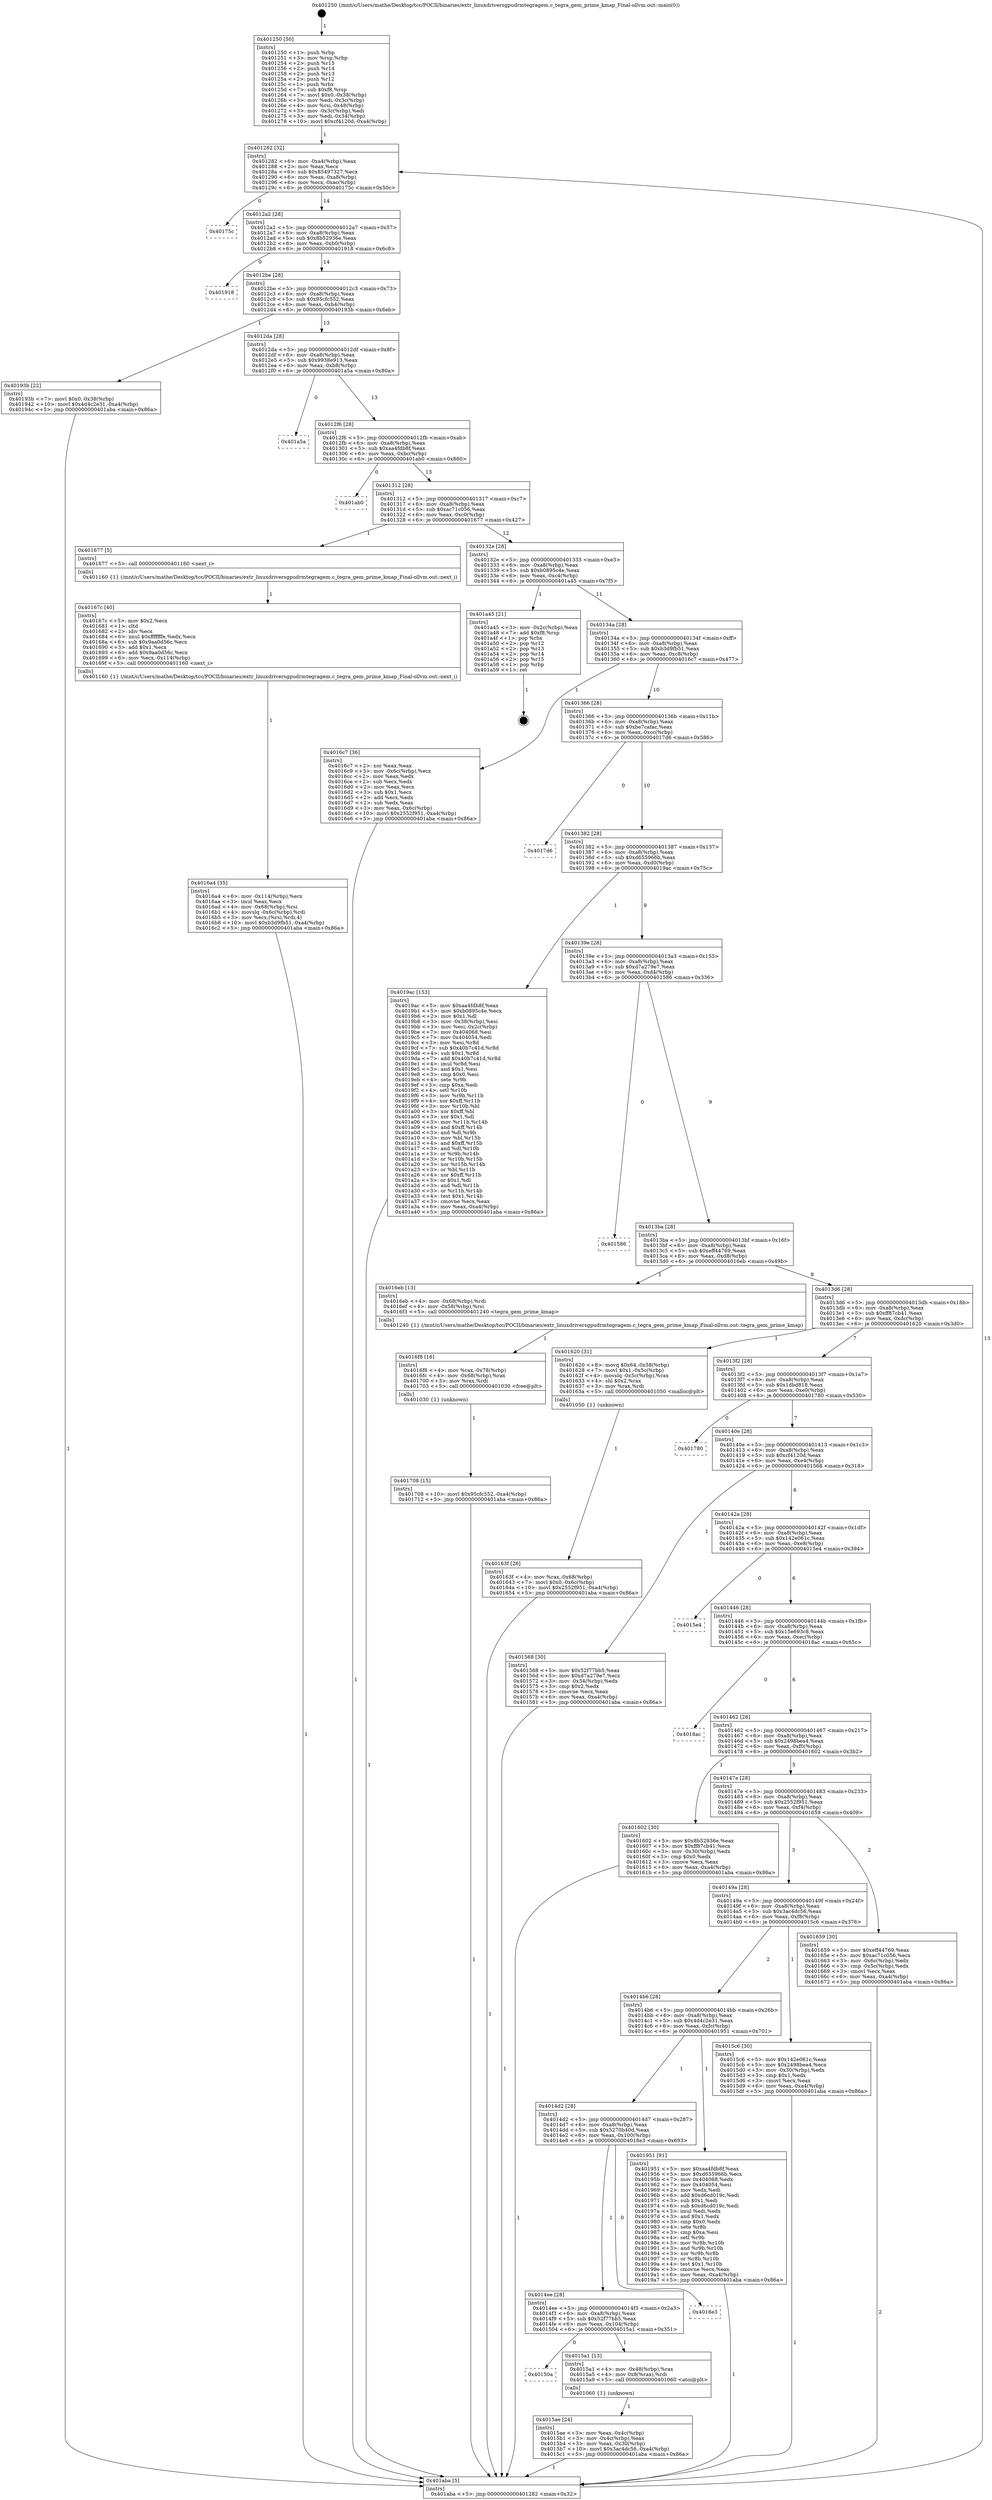 digraph "0x401250" {
  label = "0x401250 (/mnt/c/Users/mathe/Desktop/tcc/POCII/binaries/extr_linuxdriversgpudrmtegragem.c_tegra_gem_prime_kmap_Final-ollvm.out::main(0))"
  labelloc = "t"
  node[shape=record]

  Entry [label="",width=0.3,height=0.3,shape=circle,fillcolor=black,style=filled]
  "0x401282" [label="{
     0x401282 [32]\l
     | [instrs]\l
     &nbsp;&nbsp;0x401282 \<+6\>: mov -0xa4(%rbp),%eax\l
     &nbsp;&nbsp;0x401288 \<+2\>: mov %eax,%ecx\l
     &nbsp;&nbsp;0x40128a \<+6\>: sub $0x85497327,%ecx\l
     &nbsp;&nbsp;0x401290 \<+6\>: mov %eax,-0xa8(%rbp)\l
     &nbsp;&nbsp;0x401296 \<+6\>: mov %ecx,-0xac(%rbp)\l
     &nbsp;&nbsp;0x40129c \<+6\>: je 000000000040175c \<main+0x50c\>\l
  }"]
  "0x40175c" [label="{
     0x40175c\l
  }", style=dashed]
  "0x4012a2" [label="{
     0x4012a2 [28]\l
     | [instrs]\l
     &nbsp;&nbsp;0x4012a2 \<+5\>: jmp 00000000004012a7 \<main+0x57\>\l
     &nbsp;&nbsp;0x4012a7 \<+6\>: mov -0xa8(%rbp),%eax\l
     &nbsp;&nbsp;0x4012ad \<+5\>: sub $0x8b52936e,%eax\l
     &nbsp;&nbsp;0x4012b2 \<+6\>: mov %eax,-0xb0(%rbp)\l
     &nbsp;&nbsp;0x4012b8 \<+6\>: je 0000000000401918 \<main+0x6c8\>\l
  }"]
  Exit [label="",width=0.3,height=0.3,shape=circle,fillcolor=black,style=filled,peripheries=2]
  "0x401918" [label="{
     0x401918\l
  }", style=dashed]
  "0x4012be" [label="{
     0x4012be [28]\l
     | [instrs]\l
     &nbsp;&nbsp;0x4012be \<+5\>: jmp 00000000004012c3 \<main+0x73\>\l
     &nbsp;&nbsp;0x4012c3 \<+6\>: mov -0xa8(%rbp),%eax\l
     &nbsp;&nbsp;0x4012c9 \<+5\>: sub $0x95cfc552,%eax\l
     &nbsp;&nbsp;0x4012ce \<+6\>: mov %eax,-0xb4(%rbp)\l
     &nbsp;&nbsp;0x4012d4 \<+6\>: je 000000000040193b \<main+0x6eb\>\l
  }"]
  "0x401708" [label="{
     0x401708 [15]\l
     | [instrs]\l
     &nbsp;&nbsp;0x401708 \<+10\>: movl $0x95cfc552,-0xa4(%rbp)\l
     &nbsp;&nbsp;0x401712 \<+5\>: jmp 0000000000401aba \<main+0x86a\>\l
  }"]
  "0x40193b" [label="{
     0x40193b [22]\l
     | [instrs]\l
     &nbsp;&nbsp;0x40193b \<+7\>: movl $0x0,-0x38(%rbp)\l
     &nbsp;&nbsp;0x401942 \<+10\>: movl $0x4d4c2e31,-0xa4(%rbp)\l
     &nbsp;&nbsp;0x40194c \<+5\>: jmp 0000000000401aba \<main+0x86a\>\l
  }"]
  "0x4012da" [label="{
     0x4012da [28]\l
     | [instrs]\l
     &nbsp;&nbsp;0x4012da \<+5\>: jmp 00000000004012df \<main+0x8f\>\l
     &nbsp;&nbsp;0x4012df \<+6\>: mov -0xa8(%rbp),%eax\l
     &nbsp;&nbsp;0x4012e5 \<+5\>: sub $0x9938e913,%eax\l
     &nbsp;&nbsp;0x4012ea \<+6\>: mov %eax,-0xb8(%rbp)\l
     &nbsp;&nbsp;0x4012f0 \<+6\>: je 0000000000401a5a \<main+0x80a\>\l
  }"]
  "0x4016f8" [label="{
     0x4016f8 [16]\l
     | [instrs]\l
     &nbsp;&nbsp;0x4016f8 \<+4\>: mov %rax,-0x78(%rbp)\l
     &nbsp;&nbsp;0x4016fc \<+4\>: mov -0x68(%rbp),%rax\l
     &nbsp;&nbsp;0x401700 \<+3\>: mov %rax,%rdi\l
     &nbsp;&nbsp;0x401703 \<+5\>: call 0000000000401030 \<free@plt\>\l
     | [calls]\l
     &nbsp;&nbsp;0x401030 \{1\} (unknown)\l
  }"]
  "0x401a5a" [label="{
     0x401a5a\l
  }", style=dashed]
  "0x4012f6" [label="{
     0x4012f6 [28]\l
     | [instrs]\l
     &nbsp;&nbsp;0x4012f6 \<+5\>: jmp 00000000004012fb \<main+0xab\>\l
     &nbsp;&nbsp;0x4012fb \<+6\>: mov -0xa8(%rbp),%eax\l
     &nbsp;&nbsp;0x401301 \<+5\>: sub $0xaa4fdb8f,%eax\l
     &nbsp;&nbsp;0x401306 \<+6\>: mov %eax,-0xbc(%rbp)\l
     &nbsp;&nbsp;0x40130c \<+6\>: je 0000000000401ab0 \<main+0x860\>\l
  }"]
  "0x4016a4" [label="{
     0x4016a4 [35]\l
     | [instrs]\l
     &nbsp;&nbsp;0x4016a4 \<+6\>: mov -0x114(%rbp),%ecx\l
     &nbsp;&nbsp;0x4016aa \<+3\>: imul %eax,%ecx\l
     &nbsp;&nbsp;0x4016ad \<+4\>: mov -0x68(%rbp),%rsi\l
     &nbsp;&nbsp;0x4016b1 \<+4\>: movslq -0x6c(%rbp),%rdi\l
     &nbsp;&nbsp;0x4016b5 \<+3\>: mov %ecx,(%rsi,%rdi,4)\l
     &nbsp;&nbsp;0x4016b8 \<+10\>: movl $0xb3d9fb51,-0xa4(%rbp)\l
     &nbsp;&nbsp;0x4016c2 \<+5\>: jmp 0000000000401aba \<main+0x86a\>\l
  }"]
  "0x401ab0" [label="{
     0x401ab0\l
  }", style=dashed]
  "0x401312" [label="{
     0x401312 [28]\l
     | [instrs]\l
     &nbsp;&nbsp;0x401312 \<+5\>: jmp 0000000000401317 \<main+0xc7\>\l
     &nbsp;&nbsp;0x401317 \<+6\>: mov -0xa8(%rbp),%eax\l
     &nbsp;&nbsp;0x40131d \<+5\>: sub $0xac71c056,%eax\l
     &nbsp;&nbsp;0x401322 \<+6\>: mov %eax,-0xc0(%rbp)\l
     &nbsp;&nbsp;0x401328 \<+6\>: je 0000000000401677 \<main+0x427\>\l
  }"]
  "0x40167c" [label="{
     0x40167c [40]\l
     | [instrs]\l
     &nbsp;&nbsp;0x40167c \<+5\>: mov $0x2,%ecx\l
     &nbsp;&nbsp;0x401681 \<+1\>: cltd\l
     &nbsp;&nbsp;0x401682 \<+2\>: idiv %ecx\l
     &nbsp;&nbsp;0x401684 \<+6\>: imul $0xfffffffe,%edx,%ecx\l
     &nbsp;&nbsp;0x40168a \<+6\>: sub $0x9aa0d56c,%ecx\l
     &nbsp;&nbsp;0x401690 \<+3\>: add $0x1,%ecx\l
     &nbsp;&nbsp;0x401693 \<+6\>: add $0x9aa0d56c,%ecx\l
     &nbsp;&nbsp;0x401699 \<+6\>: mov %ecx,-0x114(%rbp)\l
     &nbsp;&nbsp;0x40169f \<+5\>: call 0000000000401160 \<next_i\>\l
     | [calls]\l
     &nbsp;&nbsp;0x401160 \{1\} (/mnt/c/Users/mathe/Desktop/tcc/POCII/binaries/extr_linuxdriversgpudrmtegragem.c_tegra_gem_prime_kmap_Final-ollvm.out::next_i)\l
  }"]
  "0x401677" [label="{
     0x401677 [5]\l
     | [instrs]\l
     &nbsp;&nbsp;0x401677 \<+5\>: call 0000000000401160 \<next_i\>\l
     | [calls]\l
     &nbsp;&nbsp;0x401160 \{1\} (/mnt/c/Users/mathe/Desktop/tcc/POCII/binaries/extr_linuxdriversgpudrmtegragem.c_tegra_gem_prime_kmap_Final-ollvm.out::next_i)\l
  }"]
  "0x40132e" [label="{
     0x40132e [28]\l
     | [instrs]\l
     &nbsp;&nbsp;0x40132e \<+5\>: jmp 0000000000401333 \<main+0xe3\>\l
     &nbsp;&nbsp;0x401333 \<+6\>: mov -0xa8(%rbp),%eax\l
     &nbsp;&nbsp;0x401339 \<+5\>: sub $0xb0895c4e,%eax\l
     &nbsp;&nbsp;0x40133e \<+6\>: mov %eax,-0xc4(%rbp)\l
     &nbsp;&nbsp;0x401344 \<+6\>: je 0000000000401a45 \<main+0x7f5\>\l
  }"]
  "0x40163f" [label="{
     0x40163f [26]\l
     | [instrs]\l
     &nbsp;&nbsp;0x40163f \<+4\>: mov %rax,-0x68(%rbp)\l
     &nbsp;&nbsp;0x401643 \<+7\>: movl $0x0,-0x6c(%rbp)\l
     &nbsp;&nbsp;0x40164a \<+10\>: movl $0x2552f951,-0xa4(%rbp)\l
     &nbsp;&nbsp;0x401654 \<+5\>: jmp 0000000000401aba \<main+0x86a\>\l
  }"]
  "0x401a45" [label="{
     0x401a45 [21]\l
     | [instrs]\l
     &nbsp;&nbsp;0x401a45 \<+3\>: mov -0x2c(%rbp),%eax\l
     &nbsp;&nbsp;0x401a48 \<+7\>: add $0xf8,%rsp\l
     &nbsp;&nbsp;0x401a4f \<+1\>: pop %rbx\l
     &nbsp;&nbsp;0x401a50 \<+2\>: pop %r12\l
     &nbsp;&nbsp;0x401a52 \<+2\>: pop %r13\l
     &nbsp;&nbsp;0x401a54 \<+2\>: pop %r14\l
     &nbsp;&nbsp;0x401a56 \<+2\>: pop %r15\l
     &nbsp;&nbsp;0x401a58 \<+1\>: pop %rbp\l
     &nbsp;&nbsp;0x401a59 \<+1\>: ret\l
  }"]
  "0x40134a" [label="{
     0x40134a [28]\l
     | [instrs]\l
     &nbsp;&nbsp;0x40134a \<+5\>: jmp 000000000040134f \<main+0xff\>\l
     &nbsp;&nbsp;0x40134f \<+6\>: mov -0xa8(%rbp),%eax\l
     &nbsp;&nbsp;0x401355 \<+5\>: sub $0xb3d9fb51,%eax\l
     &nbsp;&nbsp;0x40135a \<+6\>: mov %eax,-0xc8(%rbp)\l
     &nbsp;&nbsp;0x401360 \<+6\>: je 00000000004016c7 \<main+0x477\>\l
  }"]
  "0x4015ae" [label="{
     0x4015ae [24]\l
     | [instrs]\l
     &nbsp;&nbsp;0x4015ae \<+3\>: mov %eax,-0x4c(%rbp)\l
     &nbsp;&nbsp;0x4015b1 \<+3\>: mov -0x4c(%rbp),%eax\l
     &nbsp;&nbsp;0x4015b4 \<+3\>: mov %eax,-0x30(%rbp)\l
     &nbsp;&nbsp;0x4015b7 \<+10\>: movl $0x3ac4dc56,-0xa4(%rbp)\l
     &nbsp;&nbsp;0x4015c1 \<+5\>: jmp 0000000000401aba \<main+0x86a\>\l
  }"]
  "0x4016c7" [label="{
     0x4016c7 [36]\l
     | [instrs]\l
     &nbsp;&nbsp;0x4016c7 \<+2\>: xor %eax,%eax\l
     &nbsp;&nbsp;0x4016c9 \<+3\>: mov -0x6c(%rbp),%ecx\l
     &nbsp;&nbsp;0x4016cc \<+2\>: mov %eax,%edx\l
     &nbsp;&nbsp;0x4016ce \<+2\>: sub %ecx,%edx\l
     &nbsp;&nbsp;0x4016d0 \<+2\>: mov %eax,%ecx\l
     &nbsp;&nbsp;0x4016d2 \<+3\>: sub $0x1,%ecx\l
     &nbsp;&nbsp;0x4016d5 \<+2\>: add %ecx,%edx\l
     &nbsp;&nbsp;0x4016d7 \<+2\>: sub %edx,%eax\l
     &nbsp;&nbsp;0x4016d9 \<+3\>: mov %eax,-0x6c(%rbp)\l
     &nbsp;&nbsp;0x4016dc \<+10\>: movl $0x2552f951,-0xa4(%rbp)\l
     &nbsp;&nbsp;0x4016e6 \<+5\>: jmp 0000000000401aba \<main+0x86a\>\l
  }"]
  "0x401366" [label="{
     0x401366 [28]\l
     | [instrs]\l
     &nbsp;&nbsp;0x401366 \<+5\>: jmp 000000000040136b \<main+0x11b\>\l
     &nbsp;&nbsp;0x40136b \<+6\>: mov -0xa8(%rbp),%eax\l
     &nbsp;&nbsp;0x401371 \<+5\>: sub $0xbe7cafac,%eax\l
     &nbsp;&nbsp;0x401376 \<+6\>: mov %eax,-0xcc(%rbp)\l
     &nbsp;&nbsp;0x40137c \<+6\>: je 00000000004017d6 \<main+0x586\>\l
  }"]
  "0x40150a" [label="{
     0x40150a\l
  }", style=dashed]
  "0x4017d6" [label="{
     0x4017d6\l
  }", style=dashed]
  "0x401382" [label="{
     0x401382 [28]\l
     | [instrs]\l
     &nbsp;&nbsp;0x401382 \<+5\>: jmp 0000000000401387 \<main+0x137\>\l
     &nbsp;&nbsp;0x401387 \<+6\>: mov -0xa8(%rbp),%eax\l
     &nbsp;&nbsp;0x40138d \<+5\>: sub $0xd655966b,%eax\l
     &nbsp;&nbsp;0x401392 \<+6\>: mov %eax,-0xd0(%rbp)\l
     &nbsp;&nbsp;0x401398 \<+6\>: je 00000000004019ac \<main+0x75c\>\l
  }"]
  "0x4015a1" [label="{
     0x4015a1 [13]\l
     | [instrs]\l
     &nbsp;&nbsp;0x4015a1 \<+4\>: mov -0x48(%rbp),%rax\l
     &nbsp;&nbsp;0x4015a5 \<+4\>: mov 0x8(%rax),%rdi\l
     &nbsp;&nbsp;0x4015a9 \<+5\>: call 0000000000401060 \<atoi@plt\>\l
     | [calls]\l
     &nbsp;&nbsp;0x401060 \{1\} (unknown)\l
  }"]
  "0x4019ac" [label="{
     0x4019ac [153]\l
     | [instrs]\l
     &nbsp;&nbsp;0x4019ac \<+5\>: mov $0xaa4fdb8f,%eax\l
     &nbsp;&nbsp;0x4019b1 \<+5\>: mov $0xb0895c4e,%ecx\l
     &nbsp;&nbsp;0x4019b6 \<+2\>: mov $0x1,%dl\l
     &nbsp;&nbsp;0x4019b8 \<+3\>: mov -0x38(%rbp),%esi\l
     &nbsp;&nbsp;0x4019bb \<+3\>: mov %esi,-0x2c(%rbp)\l
     &nbsp;&nbsp;0x4019be \<+7\>: mov 0x404068,%esi\l
     &nbsp;&nbsp;0x4019c5 \<+7\>: mov 0x404054,%edi\l
     &nbsp;&nbsp;0x4019cc \<+3\>: mov %esi,%r8d\l
     &nbsp;&nbsp;0x4019cf \<+7\>: sub $0x40b7c41d,%r8d\l
     &nbsp;&nbsp;0x4019d6 \<+4\>: sub $0x1,%r8d\l
     &nbsp;&nbsp;0x4019da \<+7\>: add $0x40b7c41d,%r8d\l
     &nbsp;&nbsp;0x4019e1 \<+4\>: imul %r8d,%esi\l
     &nbsp;&nbsp;0x4019e5 \<+3\>: and $0x1,%esi\l
     &nbsp;&nbsp;0x4019e8 \<+3\>: cmp $0x0,%esi\l
     &nbsp;&nbsp;0x4019eb \<+4\>: sete %r9b\l
     &nbsp;&nbsp;0x4019ef \<+3\>: cmp $0xa,%edi\l
     &nbsp;&nbsp;0x4019f2 \<+4\>: setl %r10b\l
     &nbsp;&nbsp;0x4019f6 \<+3\>: mov %r9b,%r11b\l
     &nbsp;&nbsp;0x4019f9 \<+4\>: xor $0xff,%r11b\l
     &nbsp;&nbsp;0x4019fd \<+3\>: mov %r10b,%bl\l
     &nbsp;&nbsp;0x401a00 \<+3\>: xor $0xff,%bl\l
     &nbsp;&nbsp;0x401a03 \<+3\>: xor $0x1,%dl\l
     &nbsp;&nbsp;0x401a06 \<+3\>: mov %r11b,%r14b\l
     &nbsp;&nbsp;0x401a09 \<+4\>: and $0xff,%r14b\l
     &nbsp;&nbsp;0x401a0d \<+3\>: and %dl,%r9b\l
     &nbsp;&nbsp;0x401a10 \<+3\>: mov %bl,%r15b\l
     &nbsp;&nbsp;0x401a13 \<+4\>: and $0xff,%r15b\l
     &nbsp;&nbsp;0x401a17 \<+3\>: and %dl,%r10b\l
     &nbsp;&nbsp;0x401a1a \<+3\>: or %r9b,%r14b\l
     &nbsp;&nbsp;0x401a1d \<+3\>: or %r10b,%r15b\l
     &nbsp;&nbsp;0x401a20 \<+3\>: xor %r15b,%r14b\l
     &nbsp;&nbsp;0x401a23 \<+3\>: or %bl,%r11b\l
     &nbsp;&nbsp;0x401a26 \<+4\>: xor $0xff,%r11b\l
     &nbsp;&nbsp;0x401a2a \<+3\>: or $0x1,%dl\l
     &nbsp;&nbsp;0x401a2d \<+3\>: and %dl,%r11b\l
     &nbsp;&nbsp;0x401a30 \<+3\>: or %r11b,%r14b\l
     &nbsp;&nbsp;0x401a33 \<+4\>: test $0x1,%r14b\l
     &nbsp;&nbsp;0x401a37 \<+3\>: cmovne %ecx,%eax\l
     &nbsp;&nbsp;0x401a3a \<+6\>: mov %eax,-0xa4(%rbp)\l
     &nbsp;&nbsp;0x401a40 \<+5\>: jmp 0000000000401aba \<main+0x86a\>\l
  }"]
  "0x40139e" [label="{
     0x40139e [28]\l
     | [instrs]\l
     &nbsp;&nbsp;0x40139e \<+5\>: jmp 00000000004013a3 \<main+0x153\>\l
     &nbsp;&nbsp;0x4013a3 \<+6\>: mov -0xa8(%rbp),%eax\l
     &nbsp;&nbsp;0x4013a9 \<+5\>: sub $0xd7a279e7,%eax\l
     &nbsp;&nbsp;0x4013ae \<+6\>: mov %eax,-0xd4(%rbp)\l
     &nbsp;&nbsp;0x4013b4 \<+6\>: je 0000000000401586 \<main+0x336\>\l
  }"]
  "0x4014ee" [label="{
     0x4014ee [28]\l
     | [instrs]\l
     &nbsp;&nbsp;0x4014ee \<+5\>: jmp 00000000004014f3 \<main+0x2a3\>\l
     &nbsp;&nbsp;0x4014f3 \<+6\>: mov -0xa8(%rbp),%eax\l
     &nbsp;&nbsp;0x4014f9 \<+5\>: sub $0x52f77bb5,%eax\l
     &nbsp;&nbsp;0x4014fe \<+6\>: mov %eax,-0x104(%rbp)\l
     &nbsp;&nbsp;0x401504 \<+6\>: je 00000000004015a1 \<main+0x351\>\l
  }"]
  "0x401586" [label="{
     0x401586\l
  }", style=dashed]
  "0x4013ba" [label="{
     0x4013ba [28]\l
     | [instrs]\l
     &nbsp;&nbsp;0x4013ba \<+5\>: jmp 00000000004013bf \<main+0x16f\>\l
     &nbsp;&nbsp;0x4013bf \<+6\>: mov -0xa8(%rbp),%eax\l
     &nbsp;&nbsp;0x4013c5 \<+5\>: sub $0xeff44769,%eax\l
     &nbsp;&nbsp;0x4013ca \<+6\>: mov %eax,-0xd8(%rbp)\l
     &nbsp;&nbsp;0x4013d0 \<+6\>: je 00000000004016eb \<main+0x49b\>\l
  }"]
  "0x4018e3" [label="{
     0x4018e3\l
  }", style=dashed]
  "0x4016eb" [label="{
     0x4016eb [13]\l
     | [instrs]\l
     &nbsp;&nbsp;0x4016eb \<+4\>: mov -0x68(%rbp),%rdi\l
     &nbsp;&nbsp;0x4016ef \<+4\>: mov -0x58(%rbp),%rsi\l
     &nbsp;&nbsp;0x4016f3 \<+5\>: call 0000000000401240 \<tegra_gem_prime_kmap\>\l
     | [calls]\l
     &nbsp;&nbsp;0x401240 \{1\} (/mnt/c/Users/mathe/Desktop/tcc/POCII/binaries/extr_linuxdriversgpudrmtegragem.c_tegra_gem_prime_kmap_Final-ollvm.out::tegra_gem_prime_kmap)\l
  }"]
  "0x4013d6" [label="{
     0x4013d6 [28]\l
     | [instrs]\l
     &nbsp;&nbsp;0x4013d6 \<+5\>: jmp 00000000004013db \<main+0x18b\>\l
     &nbsp;&nbsp;0x4013db \<+6\>: mov -0xa8(%rbp),%eax\l
     &nbsp;&nbsp;0x4013e1 \<+5\>: sub $0xff87cb41,%eax\l
     &nbsp;&nbsp;0x4013e6 \<+6\>: mov %eax,-0xdc(%rbp)\l
     &nbsp;&nbsp;0x4013ec \<+6\>: je 0000000000401620 \<main+0x3d0\>\l
  }"]
  "0x4014d2" [label="{
     0x4014d2 [28]\l
     | [instrs]\l
     &nbsp;&nbsp;0x4014d2 \<+5\>: jmp 00000000004014d7 \<main+0x287\>\l
     &nbsp;&nbsp;0x4014d7 \<+6\>: mov -0xa8(%rbp),%eax\l
     &nbsp;&nbsp;0x4014dd \<+5\>: sub $0x5270b40d,%eax\l
     &nbsp;&nbsp;0x4014e2 \<+6\>: mov %eax,-0x100(%rbp)\l
     &nbsp;&nbsp;0x4014e8 \<+6\>: je 00000000004018e3 \<main+0x693\>\l
  }"]
  "0x401620" [label="{
     0x401620 [31]\l
     | [instrs]\l
     &nbsp;&nbsp;0x401620 \<+8\>: movq $0x64,-0x58(%rbp)\l
     &nbsp;&nbsp;0x401628 \<+7\>: movl $0x1,-0x5c(%rbp)\l
     &nbsp;&nbsp;0x40162f \<+4\>: movslq -0x5c(%rbp),%rax\l
     &nbsp;&nbsp;0x401633 \<+4\>: shl $0x2,%rax\l
     &nbsp;&nbsp;0x401637 \<+3\>: mov %rax,%rdi\l
     &nbsp;&nbsp;0x40163a \<+5\>: call 0000000000401050 \<malloc@plt\>\l
     | [calls]\l
     &nbsp;&nbsp;0x401050 \{1\} (unknown)\l
  }"]
  "0x4013f2" [label="{
     0x4013f2 [28]\l
     | [instrs]\l
     &nbsp;&nbsp;0x4013f2 \<+5\>: jmp 00000000004013f7 \<main+0x1a7\>\l
     &nbsp;&nbsp;0x4013f7 \<+6\>: mov -0xa8(%rbp),%eax\l
     &nbsp;&nbsp;0x4013fd \<+5\>: sub $0x1dbd818,%eax\l
     &nbsp;&nbsp;0x401402 \<+6\>: mov %eax,-0xe0(%rbp)\l
     &nbsp;&nbsp;0x401408 \<+6\>: je 0000000000401780 \<main+0x530\>\l
  }"]
  "0x401951" [label="{
     0x401951 [91]\l
     | [instrs]\l
     &nbsp;&nbsp;0x401951 \<+5\>: mov $0xaa4fdb8f,%eax\l
     &nbsp;&nbsp;0x401956 \<+5\>: mov $0xd655966b,%ecx\l
     &nbsp;&nbsp;0x40195b \<+7\>: mov 0x404068,%edx\l
     &nbsp;&nbsp;0x401962 \<+7\>: mov 0x404054,%esi\l
     &nbsp;&nbsp;0x401969 \<+2\>: mov %edx,%edi\l
     &nbsp;&nbsp;0x40196b \<+6\>: add $0xd6cd019c,%edi\l
     &nbsp;&nbsp;0x401971 \<+3\>: sub $0x1,%edi\l
     &nbsp;&nbsp;0x401974 \<+6\>: sub $0xd6cd019c,%edi\l
     &nbsp;&nbsp;0x40197a \<+3\>: imul %edi,%edx\l
     &nbsp;&nbsp;0x40197d \<+3\>: and $0x1,%edx\l
     &nbsp;&nbsp;0x401980 \<+3\>: cmp $0x0,%edx\l
     &nbsp;&nbsp;0x401983 \<+4\>: sete %r8b\l
     &nbsp;&nbsp;0x401987 \<+3\>: cmp $0xa,%esi\l
     &nbsp;&nbsp;0x40198a \<+4\>: setl %r9b\l
     &nbsp;&nbsp;0x40198e \<+3\>: mov %r8b,%r10b\l
     &nbsp;&nbsp;0x401991 \<+3\>: and %r9b,%r10b\l
     &nbsp;&nbsp;0x401994 \<+3\>: xor %r9b,%r8b\l
     &nbsp;&nbsp;0x401997 \<+3\>: or %r8b,%r10b\l
     &nbsp;&nbsp;0x40199a \<+4\>: test $0x1,%r10b\l
     &nbsp;&nbsp;0x40199e \<+3\>: cmovne %ecx,%eax\l
     &nbsp;&nbsp;0x4019a1 \<+6\>: mov %eax,-0xa4(%rbp)\l
     &nbsp;&nbsp;0x4019a7 \<+5\>: jmp 0000000000401aba \<main+0x86a\>\l
  }"]
  "0x401780" [label="{
     0x401780\l
  }", style=dashed]
  "0x40140e" [label="{
     0x40140e [28]\l
     | [instrs]\l
     &nbsp;&nbsp;0x40140e \<+5\>: jmp 0000000000401413 \<main+0x1c3\>\l
     &nbsp;&nbsp;0x401413 \<+6\>: mov -0xa8(%rbp),%eax\l
     &nbsp;&nbsp;0x401419 \<+5\>: sub $0xcf4120d,%eax\l
     &nbsp;&nbsp;0x40141e \<+6\>: mov %eax,-0xe4(%rbp)\l
     &nbsp;&nbsp;0x401424 \<+6\>: je 0000000000401568 \<main+0x318\>\l
  }"]
  "0x4014b6" [label="{
     0x4014b6 [28]\l
     | [instrs]\l
     &nbsp;&nbsp;0x4014b6 \<+5\>: jmp 00000000004014bb \<main+0x26b\>\l
     &nbsp;&nbsp;0x4014bb \<+6\>: mov -0xa8(%rbp),%eax\l
     &nbsp;&nbsp;0x4014c1 \<+5\>: sub $0x4d4c2e31,%eax\l
     &nbsp;&nbsp;0x4014c6 \<+6\>: mov %eax,-0xfc(%rbp)\l
     &nbsp;&nbsp;0x4014cc \<+6\>: je 0000000000401951 \<main+0x701\>\l
  }"]
  "0x401568" [label="{
     0x401568 [30]\l
     | [instrs]\l
     &nbsp;&nbsp;0x401568 \<+5\>: mov $0x52f77bb5,%eax\l
     &nbsp;&nbsp;0x40156d \<+5\>: mov $0xd7a279e7,%ecx\l
     &nbsp;&nbsp;0x401572 \<+3\>: mov -0x34(%rbp),%edx\l
     &nbsp;&nbsp;0x401575 \<+3\>: cmp $0x2,%edx\l
     &nbsp;&nbsp;0x401578 \<+3\>: cmovne %ecx,%eax\l
     &nbsp;&nbsp;0x40157b \<+6\>: mov %eax,-0xa4(%rbp)\l
     &nbsp;&nbsp;0x401581 \<+5\>: jmp 0000000000401aba \<main+0x86a\>\l
  }"]
  "0x40142a" [label="{
     0x40142a [28]\l
     | [instrs]\l
     &nbsp;&nbsp;0x40142a \<+5\>: jmp 000000000040142f \<main+0x1df\>\l
     &nbsp;&nbsp;0x40142f \<+6\>: mov -0xa8(%rbp),%eax\l
     &nbsp;&nbsp;0x401435 \<+5\>: sub $0x142e061c,%eax\l
     &nbsp;&nbsp;0x40143a \<+6\>: mov %eax,-0xe8(%rbp)\l
     &nbsp;&nbsp;0x401440 \<+6\>: je 00000000004015e4 \<main+0x394\>\l
  }"]
  "0x401aba" [label="{
     0x401aba [5]\l
     | [instrs]\l
     &nbsp;&nbsp;0x401aba \<+5\>: jmp 0000000000401282 \<main+0x32\>\l
  }"]
  "0x401250" [label="{
     0x401250 [50]\l
     | [instrs]\l
     &nbsp;&nbsp;0x401250 \<+1\>: push %rbp\l
     &nbsp;&nbsp;0x401251 \<+3\>: mov %rsp,%rbp\l
     &nbsp;&nbsp;0x401254 \<+2\>: push %r15\l
     &nbsp;&nbsp;0x401256 \<+2\>: push %r14\l
     &nbsp;&nbsp;0x401258 \<+2\>: push %r13\l
     &nbsp;&nbsp;0x40125a \<+2\>: push %r12\l
     &nbsp;&nbsp;0x40125c \<+1\>: push %rbx\l
     &nbsp;&nbsp;0x40125d \<+7\>: sub $0xf8,%rsp\l
     &nbsp;&nbsp;0x401264 \<+7\>: movl $0x0,-0x38(%rbp)\l
     &nbsp;&nbsp;0x40126b \<+3\>: mov %edi,-0x3c(%rbp)\l
     &nbsp;&nbsp;0x40126e \<+4\>: mov %rsi,-0x48(%rbp)\l
     &nbsp;&nbsp;0x401272 \<+3\>: mov -0x3c(%rbp),%edi\l
     &nbsp;&nbsp;0x401275 \<+3\>: mov %edi,-0x34(%rbp)\l
     &nbsp;&nbsp;0x401278 \<+10\>: movl $0xcf4120d,-0xa4(%rbp)\l
  }"]
  "0x4015c6" [label="{
     0x4015c6 [30]\l
     | [instrs]\l
     &nbsp;&nbsp;0x4015c6 \<+5\>: mov $0x142e061c,%eax\l
     &nbsp;&nbsp;0x4015cb \<+5\>: mov $0x2498bea4,%ecx\l
     &nbsp;&nbsp;0x4015d0 \<+3\>: mov -0x30(%rbp),%edx\l
     &nbsp;&nbsp;0x4015d3 \<+3\>: cmp $0x1,%edx\l
     &nbsp;&nbsp;0x4015d6 \<+3\>: cmovl %ecx,%eax\l
     &nbsp;&nbsp;0x4015d9 \<+6\>: mov %eax,-0xa4(%rbp)\l
     &nbsp;&nbsp;0x4015df \<+5\>: jmp 0000000000401aba \<main+0x86a\>\l
  }"]
  "0x4015e4" [label="{
     0x4015e4\l
  }", style=dashed]
  "0x401446" [label="{
     0x401446 [28]\l
     | [instrs]\l
     &nbsp;&nbsp;0x401446 \<+5\>: jmp 000000000040144b \<main+0x1fb\>\l
     &nbsp;&nbsp;0x40144b \<+6\>: mov -0xa8(%rbp),%eax\l
     &nbsp;&nbsp;0x401451 \<+5\>: sub $0x15e693c8,%eax\l
     &nbsp;&nbsp;0x401456 \<+6\>: mov %eax,-0xec(%rbp)\l
     &nbsp;&nbsp;0x40145c \<+6\>: je 00000000004018ac \<main+0x65c\>\l
  }"]
  "0x40149a" [label="{
     0x40149a [28]\l
     | [instrs]\l
     &nbsp;&nbsp;0x40149a \<+5\>: jmp 000000000040149f \<main+0x24f\>\l
     &nbsp;&nbsp;0x40149f \<+6\>: mov -0xa8(%rbp),%eax\l
     &nbsp;&nbsp;0x4014a5 \<+5\>: sub $0x3ac4dc56,%eax\l
     &nbsp;&nbsp;0x4014aa \<+6\>: mov %eax,-0xf8(%rbp)\l
     &nbsp;&nbsp;0x4014b0 \<+6\>: je 00000000004015c6 \<main+0x376\>\l
  }"]
  "0x4018ac" [label="{
     0x4018ac\l
  }", style=dashed]
  "0x401462" [label="{
     0x401462 [28]\l
     | [instrs]\l
     &nbsp;&nbsp;0x401462 \<+5\>: jmp 0000000000401467 \<main+0x217\>\l
     &nbsp;&nbsp;0x401467 \<+6\>: mov -0xa8(%rbp),%eax\l
     &nbsp;&nbsp;0x40146d \<+5\>: sub $0x2498bea4,%eax\l
     &nbsp;&nbsp;0x401472 \<+6\>: mov %eax,-0xf0(%rbp)\l
     &nbsp;&nbsp;0x401478 \<+6\>: je 0000000000401602 \<main+0x3b2\>\l
  }"]
  "0x401659" [label="{
     0x401659 [30]\l
     | [instrs]\l
     &nbsp;&nbsp;0x401659 \<+5\>: mov $0xeff44769,%eax\l
     &nbsp;&nbsp;0x40165e \<+5\>: mov $0xac71c056,%ecx\l
     &nbsp;&nbsp;0x401663 \<+3\>: mov -0x6c(%rbp),%edx\l
     &nbsp;&nbsp;0x401666 \<+3\>: cmp -0x5c(%rbp),%edx\l
     &nbsp;&nbsp;0x401669 \<+3\>: cmovl %ecx,%eax\l
     &nbsp;&nbsp;0x40166c \<+6\>: mov %eax,-0xa4(%rbp)\l
     &nbsp;&nbsp;0x401672 \<+5\>: jmp 0000000000401aba \<main+0x86a\>\l
  }"]
  "0x401602" [label="{
     0x401602 [30]\l
     | [instrs]\l
     &nbsp;&nbsp;0x401602 \<+5\>: mov $0x8b52936e,%eax\l
     &nbsp;&nbsp;0x401607 \<+5\>: mov $0xff87cb41,%ecx\l
     &nbsp;&nbsp;0x40160c \<+3\>: mov -0x30(%rbp),%edx\l
     &nbsp;&nbsp;0x40160f \<+3\>: cmp $0x0,%edx\l
     &nbsp;&nbsp;0x401612 \<+3\>: cmove %ecx,%eax\l
     &nbsp;&nbsp;0x401615 \<+6\>: mov %eax,-0xa4(%rbp)\l
     &nbsp;&nbsp;0x40161b \<+5\>: jmp 0000000000401aba \<main+0x86a\>\l
  }"]
  "0x40147e" [label="{
     0x40147e [28]\l
     | [instrs]\l
     &nbsp;&nbsp;0x40147e \<+5\>: jmp 0000000000401483 \<main+0x233\>\l
     &nbsp;&nbsp;0x401483 \<+6\>: mov -0xa8(%rbp),%eax\l
     &nbsp;&nbsp;0x401489 \<+5\>: sub $0x2552f951,%eax\l
     &nbsp;&nbsp;0x40148e \<+6\>: mov %eax,-0xf4(%rbp)\l
     &nbsp;&nbsp;0x401494 \<+6\>: je 0000000000401659 \<main+0x409\>\l
  }"]
  Entry -> "0x401250" [label=" 1"]
  "0x401282" -> "0x40175c" [label=" 0"]
  "0x401282" -> "0x4012a2" [label=" 14"]
  "0x401a45" -> Exit [label=" 1"]
  "0x4012a2" -> "0x401918" [label=" 0"]
  "0x4012a2" -> "0x4012be" [label=" 14"]
  "0x4019ac" -> "0x401aba" [label=" 1"]
  "0x4012be" -> "0x40193b" [label=" 1"]
  "0x4012be" -> "0x4012da" [label=" 13"]
  "0x401951" -> "0x401aba" [label=" 1"]
  "0x4012da" -> "0x401a5a" [label=" 0"]
  "0x4012da" -> "0x4012f6" [label=" 13"]
  "0x40193b" -> "0x401aba" [label=" 1"]
  "0x4012f6" -> "0x401ab0" [label=" 0"]
  "0x4012f6" -> "0x401312" [label=" 13"]
  "0x401708" -> "0x401aba" [label=" 1"]
  "0x401312" -> "0x401677" [label=" 1"]
  "0x401312" -> "0x40132e" [label=" 12"]
  "0x4016f8" -> "0x401708" [label=" 1"]
  "0x40132e" -> "0x401a45" [label=" 1"]
  "0x40132e" -> "0x40134a" [label=" 11"]
  "0x4016eb" -> "0x4016f8" [label=" 1"]
  "0x40134a" -> "0x4016c7" [label=" 1"]
  "0x40134a" -> "0x401366" [label=" 10"]
  "0x4016c7" -> "0x401aba" [label=" 1"]
  "0x401366" -> "0x4017d6" [label=" 0"]
  "0x401366" -> "0x401382" [label=" 10"]
  "0x4016a4" -> "0x401aba" [label=" 1"]
  "0x401382" -> "0x4019ac" [label=" 1"]
  "0x401382" -> "0x40139e" [label=" 9"]
  "0x40167c" -> "0x4016a4" [label=" 1"]
  "0x40139e" -> "0x401586" [label=" 0"]
  "0x40139e" -> "0x4013ba" [label=" 9"]
  "0x401659" -> "0x401aba" [label=" 2"]
  "0x4013ba" -> "0x4016eb" [label=" 1"]
  "0x4013ba" -> "0x4013d6" [label=" 8"]
  "0x40163f" -> "0x401aba" [label=" 1"]
  "0x4013d6" -> "0x401620" [label=" 1"]
  "0x4013d6" -> "0x4013f2" [label=" 7"]
  "0x401602" -> "0x401aba" [label=" 1"]
  "0x4013f2" -> "0x401780" [label=" 0"]
  "0x4013f2" -> "0x40140e" [label=" 7"]
  "0x4015c6" -> "0x401aba" [label=" 1"]
  "0x40140e" -> "0x401568" [label=" 1"]
  "0x40140e" -> "0x40142a" [label=" 6"]
  "0x401568" -> "0x401aba" [label=" 1"]
  "0x401250" -> "0x401282" [label=" 1"]
  "0x401aba" -> "0x401282" [label=" 13"]
  "0x4015a1" -> "0x4015ae" [label=" 1"]
  "0x40142a" -> "0x4015e4" [label=" 0"]
  "0x40142a" -> "0x401446" [label=" 6"]
  "0x4014ee" -> "0x40150a" [label=" 0"]
  "0x401446" -> "0x4018ac" [label=" 0"]
  "0x401446" -> "0x401462" [label=" 6"]
  "0x401677" -> "0x40167c" [label=" 1"]
  "0x401462" -> "0x401602" [label=" 1"]
  "0x401462" -> "0x40147e" [label=" 5"]
  "0x4014d2" -> "0x4014ee" [label=" 1"]
  "0x40147e" -> "0x401659" [label=" 2"]
  "0x40147e" -> "0x40149a" [label=" 3"]
  "0x4014ee" -> "0x4015a1" [label=" 1"]
  "0x40149a" -> "0x4015c6" [label=" 1"]
  "0x40149a" -> "0x4014b6" [label=" 2"]
  "0x4015ae" -> "0x401aba" [label=" 1"]
  "0x4014b6" -> "0x401951" [label=" 1"]
  "0x4014b6" -> "0x4014d2" [label=" 1"]
  "0x401620" -> "0x40163f" [label=" 1"]
  "0x4014d2" -> "0x4018e3" [label=" 0"]
}
